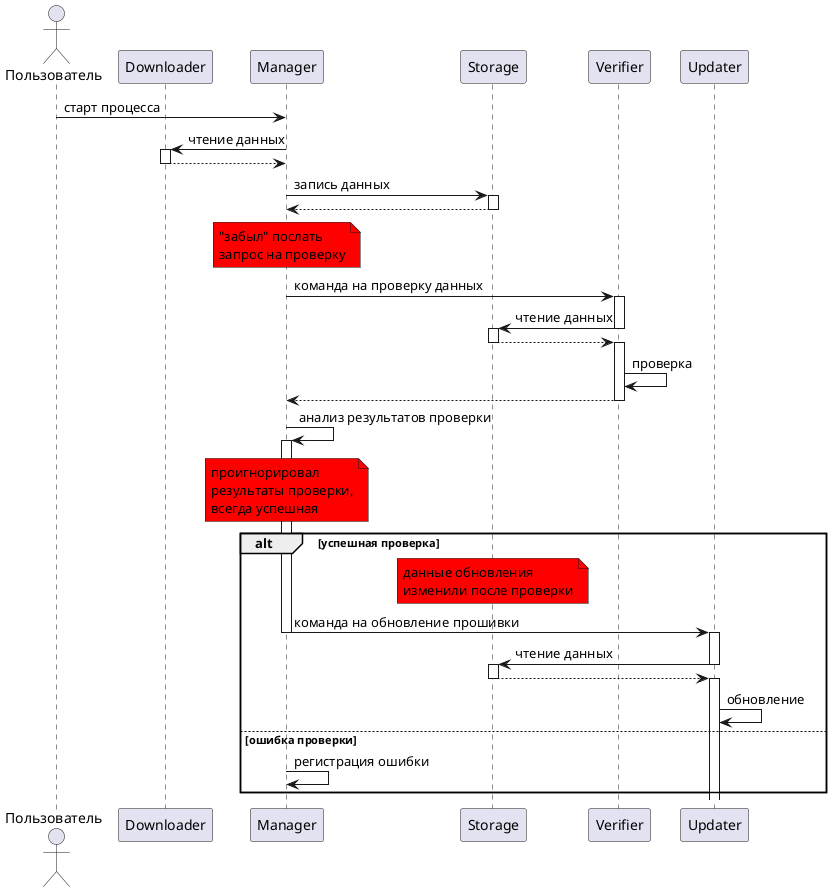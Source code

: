 @startuml

actor "Пользователь" as u
participant Downloader
participant Manager
participant Manager
participant Storage
participant Verifier
participant Updater


u -> Manager: старт процесса
Manager -> Downloader++: чтение данных
Downloader --> Manager--
Manager -> Storage++: запись данных
Storage --> Manager--
note over Manager #red
"забыл" послать
запрос на проверку
end note
Manager -> Verifier++: команда на проверку данных
Verifier -> Storage--: чтение данных
activate Storage
Storage --> Verifier--
activate Verifier
Verifier -> Verifier: проверка
Verifier --> Manager--
Manager -> Manager: анализ результатов проверки
note over Manager #red
проигнорировал
результаты проверки,
всегда успешная
end note
alt успешная проверка
activate Manager
note over Storage #red
данные обновления
изменили после проверки
end note

Manager -> Updater--: команда на обновление прошивки
activate Updater
Updater -> Storage: чтение данных
deactivate Updater
activate Storage
Storage --> Updater
deactivate Storage
activate Updater
Updater -> Updater: обновление
else ошибка проверки
Manager -> Manager: регистрация ошибки
end

@enduml